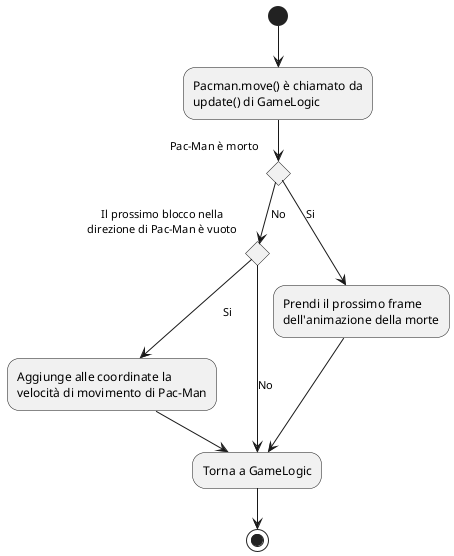 @startuml
(*)  --> "Pacman.move() è chiamato da\nupdate() di GameLogic"

If "Pac-Man è morto" then
--> [No] If "Il prossimo blocco nella\ndirezione di Pac-Man è vuoto" then
    --> [Si] "Aggiunge alle coordinate la\nvelocità di movimento di Pac-Man"
    --> "Torna a GameLogic"
    else
    --> [No] "Torna a GameLogic"
    Endif
else
--> [Si] "Prendi il prossimo frame\ndell'animazione della morte"
--> "Torna a GameLogic"
Endif
-->(*)
@enduml